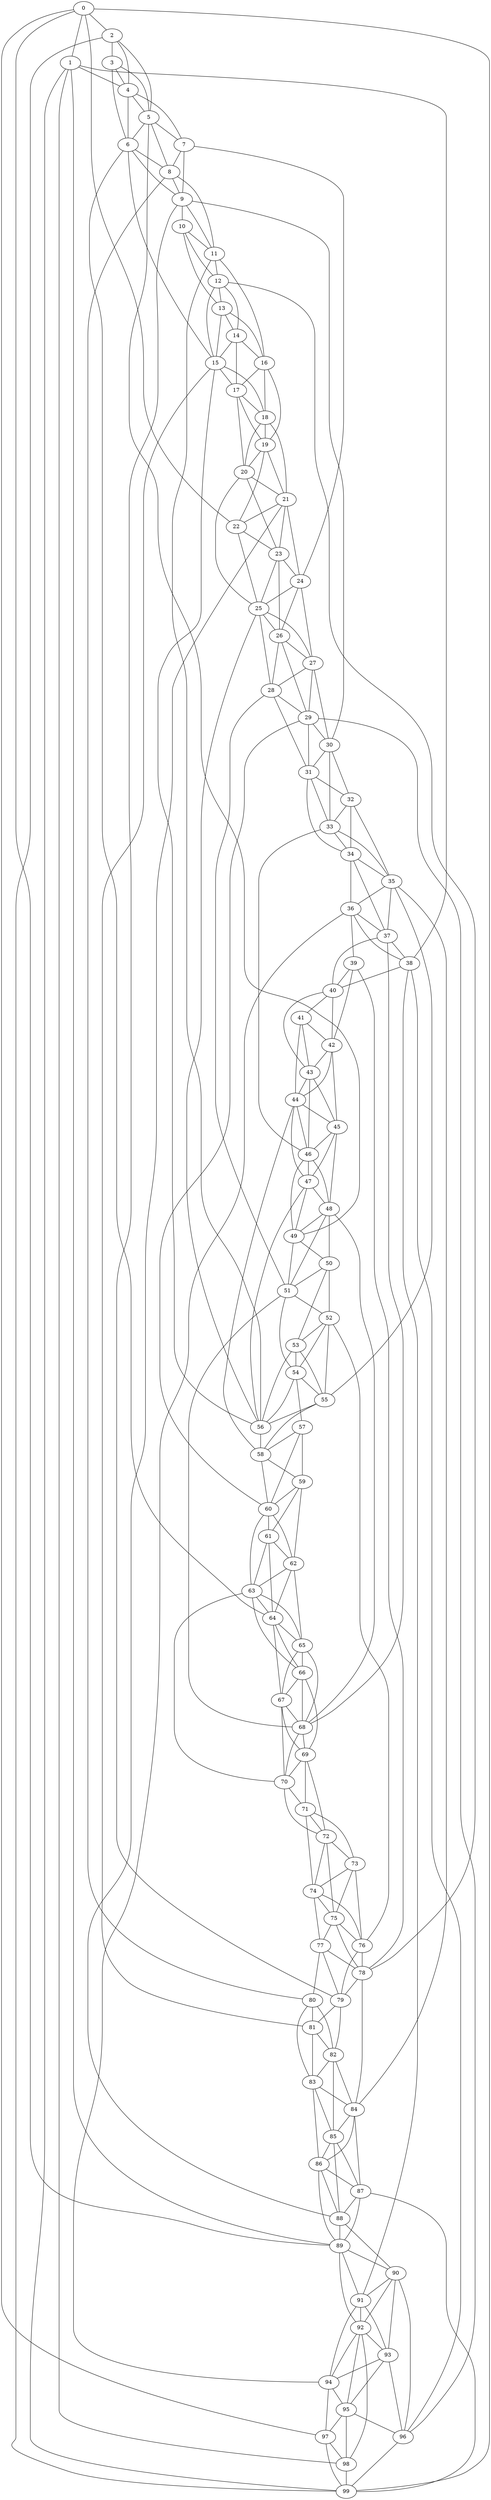 strict graph "watts_strogatz_graph(100,6,0.1)" {
0;
1;
2;
3;
4;
5;
6;
7;
8;
9;
10;
11;
12;
13;
14;
15;
16;
17;
18;
19;
20;
21;
22;
23;
24;
25;
26;
27;
28;
29;
30;
31;
32;
33;
34;
35;
36;
37;
38;
39;
40;
41;
42;
43;
44;
45;
46;
47;
48;
49;
50;
51;
52;
53;
54;
55;
56;
57;
58;
59;
60;
61;
62;
63;
64;
65;
66;
67;
68;
69;
70;
71;
72;
73;
74;
75;
76;
77;
78;
79;
80;
81;
82;
83;
84;
85;
86;
87;
88;
89;
90;
91;
92;
93;
94;
95;
96;
97;
98;
99;
0 -- 1  [is_available=True, prob="0.915904583529"];
0 -- 2  [is_available=True, prob="0.5903731216"];
0 -- 97  [is_available=True, prob="1.0"];
0 -- 99  [is_available=True, prob="0.624748505854"];
0 -- 22  [is_available=True, prob="0.439694337069"];
0 -- 89  [is_available=True, prob="0.218227280307"];
1 -- 99  [is_available=True, prob="0.45154325167"];
1 -- 4  [is_available=True, prob="0.012509882449"];
1 -- 38  [is_available=True, prob="0.572477831871"];
1 -- 98  [is_available=True, prob="0.104210112469"];
1 -- 89  [is_available=True, prob="0.237109049301"];
2 -- 3  [is_available=True, prob="1.0"];
2 -- 4  [is_available=True, prob="0.399661947052"];
2 -- 5  [is_available=True, prob="0.129350064082"];
2 -- 99  [is_available=True, prob="0.282347407685"];
3 -- 4  [is_available=True, prob="0.135328993853"];
3 -- 5  [is_available=True, prob="0.777451279098"];
3 -- 6  [is_available=True, prob="0.525352421815"];
4 -- 5  [is_available=True, prob="0.826548703589"];
4 -- 6  [is_available=True, prob="0.56181906002"];
4 -- 7  [is_available=True, prob="0.639371017004"];
5 -- 6  [is_available=True, prob="0.983920787178"];
5 -- 7  [is_available=True, prob="0.218139424017"];
5 -- 8  [is_available=True, prob="0.0800937294027"];
5 -- 49  [is_available=True, prob="0.235431581954"];
6 -- 64  [is_available=True, prob="0.904112215568"];
6 -- 8  [is_available=True, prob="0.81894427757"];
6 -- 9  [is_available=True, prob="1.0"];
6 -- 15  [is_available=True, prob="1.0"];
7 -- 8  [is_available=True, prob="0.826006169951"];
7 -- 9  [is_available=True, prob="0.380812541353"];
7 -- 24  [is_available=True, prob="0.225505363975"];
8 -- 9  [is_available=True, prob="1.0"];
8 -- 11  [is_available=True, prob="1.0"];
8 -- 80  [is_available=True, prob="0.406025706384"];
9 -- 10  [is_available=True, prob="0.860218651656"];
9 -- 11  [is_available=True, prob="0.218798646144"];
9 -- 79  [is_available=True, prob="1.0"];
9 -- 30  [is_available=True, prob="1.0"];
10 -- 11  [is_available=True, prob="0.860804250678"];
10 -- 12  [is_available=True, prob="0.973898953356"];
10 -- 13  [is_available=True, prob="0.696866496315"];
11 -- 12  [is_available=True, prob="0.89671922336"];
11 -- 16  [is_available=True, prob="0.700104094307"];
11 -- 56  [is_available=True, prob="0.582868212969"];
12 -- 13  [is_available=True, prob="0.35139539941"];
12 -- 14  [is_available=True, prob="0.940171234127"];
12 -- 15  [is_available=True, prob="1.0"];
12 -- 78  [is_available=True, prob="0.705779314318"];
13 -- 14  [is_available=True, prob="1.0"];
13 -- 15  [is_available=True, prob="0.882835292923"];
13 -- 16  [is_available=True, prob="0.0232778548099"];
14 -- 15  [is_available=True, prob="0.27162430516"];
14 -- 16  [is_available=True, prob="1.0"];
14 -- 17  [is_available=True, prob="1.0"];
15 -- 81  [is_available=True, prob="0.948100432313"];
15 -- 17  [is_available=True, prob="0.404047634986"];
15 -- 18  [is_available=True, prob="0.270098237037"];
15 -- 56  [is_available=True, prob="0.147037364017"];
16 -- 17  [is_available=True, prob="0.338777204639"];
16 -- 18  [is_available=True, prob="0.290536733336"];
16 -- 19  [is_available=True, prob="0.0191180560899"];
17 -- 18  [is_available=True, prob="0.0571294705313"];
17 -- 19  [is_available=True, prob="0.538275924889"];
17 -- 20  [is_available=True, prob="0.885877127048"];
18 -- 19  [is_available=True, prob="0.0245933581706"];
18 -- 20  [is_available=True, prob="1.0"];
18 -- 21  [is_available=True, prob="0.570984308437"];
19 -- 20  [is_available=True, prob="0.868253953977"];
19 -- 21  [is_available=True, prob="1.0"];
19 -- 22  [is_available=True, prob="0.487332057669"];
20 -- 21  [is_available=True, prob="0.832566320454"];
20 -- 23  [is_available=True, prob="0.39224122438"];
20 -- 25  [is_available=True, prob="0.379062306592"];
21 -- 88  [is_available=True, prob="0.722752547158"];
21 -- 22  [is_available=True, prob="0.0872190897194"];
21 -- 23  [is_available=True, prob="0.882625195521"];
21 -- 24  [is_available=True, prob="1.0"];
22 -- 23  [is_available=True, prob="1.0"];
22 -- 25  [is_available=True, prob="0.935356463822"];
23 -- 24  [is_available=True, prob="0.52007628248"];
23 -- 25  [is_available=True, prob="0.510228373409"];
23 -- 26  [is_available=True, prob="1.0"];
24 -- 25  [is_available=True, prob="0.37262259053"];
24 -- 26  [is_available=True, prob="0.98855140477"];
24 -- 27  [is_available=True, prob="0.134858593759"];
25 -- 56  [is_available=True, prob="1.0"];
25 -- 26  [is_available=True, prob="0.256343657329"];
25 -- 27  [is_available=True, prob="0.674991280041"];
25 -- 28  [is_available=True, prob="0.561041956353"];
26 -- 27  [is_available=True, prob="1.0"];
26 -- 28  [is_available=True, prob="0.953027189642"];
26 -- 29  [is_available=True, prob="1.0"];
27 -- 28  [is_available=True, prob="1.0"];
27 -- 29  [is_available=True, prob="0.0667933103048"];
27 -- 30  [is_available=True, prob="0.718736537254"];
28 -- 51  [is_available=True, prob="0.105119289542"];
28 -- 29  [is_available=True, prob="0.656595481816"];
28 -- 31  [is_available=True, prob="0.501314967281"];
29 -- 96  [is_available=True, prob="0.877257055017"];
29 -- 60  [is_available=True, prob="0.935749208247"];
29 -- 30  [is_available=True, prob="0.740299395966"];
29 -- 31  [is_available=True, prob="0.534674944361"];
30 -- 32  [is_available=True, prob="1.0"];
30 -- 33  [is_available=True, prob="0.60617834603"];
30 -- 31  [is_available=True, prob="1.0"];
31 -- 32  [is_available=True, prob="0.273583745723"];
31 -- 33  [is_available=True, prob="1.0"];
31 -- 34  [is_available=True, prob="0.631726488978"];
32 -- 33  [is_available=True, prob="1.0"];
32 -- 34  [is_available=True, prob="0.643418445898"];
32 -- 35  [is_available=True, prob="0.345778055951"];
33 -- 34  [is_available=True, prob="0.246808123481"];
33 -- 35  [is_available=True, prob="0.76237949904"];
33 -- 46  [is_available=True, prob="0.685754340143"];
34 -- 35  [is_available=True, prob="0.758165540434"];
34 -- 36  [is_available=True, prob="0.984491350665"];
34 -- 37  [is_available=True, prob="0.527730028924"];
35 -- 36  [is_available=True, prob="0.113922756513"];
35 -- 37  [is_available=True, prob="1.0"];
35 -- 84  [is_available=True, prob="0.918804704784"];
35 -- 55  [is_available=True, prob="0.300391870507"];
36 -- 37  [is_available=True, prob="0.254338974708"];
36 -- 38  [is_available=True, prob="0.457635742089"];
36 -- 39  [is_available=True, prob="1.0"];
36 -- 94  [is_available=True, prob="0.4280378164"];
37 -- 38  [is_available=True, prob="0.0644080049218"];
37 -- 40  [is_available=True, prob="0.588274444414"];
37 -- 68  [is_available=True, prob="0.264323672094"];
38 -- 96  [is_available=True, prob="0.085103789369"];
38 -- 40  [is_available=True, prob="0.0895265059254"];
38 -- 91  [is_available=True, prob="0.306779621961"];
39 -- 40  [is_available=True, prob="1.0"];
39 -- 42  [is_available=True, prob="0.421162177968"];
39 -- 78  [is_available=True, prob="0.948150127125"];
40 -- 41  [is_available=True, prob="0.438358080986"];
40 -- 42  [is_available=True, prob="1.0"];
40 -- 43  [is_available=True, prob="0.712778183513"];
41 -- 42  [is_available=True, prob="0.279252874095"];
41 -- 43  [is_available=True, prob="0.72947626556"];
41 -- 44  [is_available=True, prob="0.313175370787"];
42 -- 43  [is_available=True, prob="1.0"];
42 -- 44  [is_available=True, prob="1.0"];
42 -- 45  [is_available=True, prob="1.0"];
43 -- 44  [is_available=True, prob="0.0975622166958"];
43 -- 45  [is_available=True, prob="0.387320764968"];
43 -- 46  [is_available=True, prob="0.662049368682"];
44 -- 45  [is_available=True, prob="1.0"];
44 -- 46  [is_available=True, prob="1.0"];
44 -- 47  [is_available=True, prob="0.70953207333"];
44 -- 58  [is_available=True, prob="0.254838837107"];
45 -- 46  [is_available=True, prob="1.0"];
45 -- 47  [is_available=True, prob="1.0"];
45 -- 48  [is_available=True, prob="0.276795528574"];
46 -- 47  [is_available=True, prob="0.41637200355"];
46 -- 48  [is_available=True, prob="0.0431837628938"];
46 -- 49  [is_available=True, prob="0.601626182091"];
47 -- 48  [is_available=True, prob="0.766933817386"];
47 -- 49  [is_available=True, prob="0.886924898988"];
47 -- 56  [is_available=True, prob="0.4096444958"];
48 -- 68  [is_available=True, prob="0.16731049973"];
48 -- 49  [is_available=True, prob="0.319065952511"];
48 -- 50  [is_available=True, prob="0.200797830075"];
48 -- 51  [is_available=True, prob="0.465748600897"];
49 -- 50  [is_available=True, prob="1.0"];
49 -- 51  [is_available=True, prob="0.786936222036"];
50 -- 51  [is_available=True, prob="0.682249994899"];
50 -- 52  [is_available=True, prob="1.0"];
50 -- 53  [is_available=True, prob="0.149091506914"];
51 -- 68  [is_available=True, prob="0.229605124326"];
51 -- 52  [is_available=True, prob="0.216740161628"];
51 -- 54  [is_available=True, prob="0.647967553532"];
52 -- 76  [is_available=True, prob="0.969572399415"];
52 -- 53  [is_available=True, prob="0.692571183693"];
52 -- 54  [is_available=True, prob="1.0"];
52 -- 55  [is_available=True, prob="0.155708168948"];
53 -- 54  [is_available=True, prob="0.556792774853"];
53 -- 55  [is_available=True, prob="0.654326407536"];
53 -- 56  [is_available=True, prob="1.0"];
54 -- 55  [is_available=True, prob="0.710369825355"];
54 -- 56  [is_available=True, prob="0.7000473122"];
54 -- 57  [is_available=True, prob="0.0251340804765"];
55 -- 56  [is_available=True, prob="0.85431779521"];
55 -- 58  [is_available=True, prob="0.755787895058"];
56 -- 58  [is_available=True, prob="0.0499814140994"];
57 -- 58  [is_available=True, prob="0.381055077658"];
57 -- 59  [is_available=True, prob="0.0375102677922"];
57 -- 60  [is_available=True, prob="1.0"];
58 -- 59  [is_available=True, prob="1.0"];
58 -- 60  [is_available=True, prob="0.752622158002"];
59 -- 60  [is_available=True, prob="0.894200869036"];
59 -- 61  [is_available=True, prob="0.467941347939"];
59 -- 62  [is_available=True, prob="0.0593882839527"];
60 -- 61  [is_available=True, prob="0.11177119041"];
60 -- 62  [is_available=True, prob="0.0813944767424"];
60 -- 63  [is_available=True, prob="0.133496924037"];
61 -- 64  [is_available=True, prob="0.444136680939"];
61 -- 62  [is_available=True, prob="0.856630839571"];
61 -- 63  [is_available=True, prob="0.762821402636"];
62 -- 64  [is_available=True, prob="0.920057808237"];
62 -- 65  [is_available=True, prob="1.0"];
62 -- 63  [is_available=True, prob="1.0"];
63 -- 64  [is_available=True, prob="1.0"];
63 -- 65  [is_available=True, prob="0.866471427005"];
63 -- 66  [is_available=True, prob="1.0"];
63 -- 70  [is_available=True, prob="0.694410577404"];
64 -- 65  [is_available=True, prob="0.0933673013472"];
64 -- 66  [is_available=True, prob="0.503206119561"];
64 -- 67  [is_available=True, prob="1.0"];
65 -- 66  [is_available=True, prob="0.411734707446"];
65 -- 67  [is_available=True, prob="0.854254503564"];
65 -- 68  [is_available=True, prob="1.0"];
66 -- 67  [is_available=True, prob="0.62465768757"];
66 -- 68  [is_available=True, prob="0.0755215698869"];
66 -- 69  [is_available=True, prob="0.147752464526"];
67 -- 68  [is_available=True, prob="0.127225660982"];
67 -- 69  [is_available=True, prob="0.167611487189"];
67 -- 70  [is_available=True, prob="0.767027122568"];
68 -- 69  [is_available=True, prob="0.461067980045"];
68 -- 70  [is_available=True, prob="0.207452443468"];
69 -- 70  [is_available=True, prob="1.0"];
69 -- 71  [is_available=True, prob="1.0"];
69 -- 72  [is_available=True, prob="0.37436894132"];
70 -- 71  [is_available=True, prob="0.195817119917"];
70 -- 72  [is_available=True, prob="0.185657573337"];
71 -- 72  [is_available=True, prob="0.627073864139"];
71 -- 73  [is_available=True, prob="1.0"];
71 -- 74  [is_available=True, prob="0.487046240948"];
72 -- 73  [is_available=True, prob="0.0993345404313"];
72 -- 74  [is_available=True, prob="0.108857358525"];
72 -- 75  [is_available=True, prob="1.0"];
73 -- 74  [is_available=True, prob="0.821027315857"];
73 -- 75  [is_available=True, prob="1.0"];
73 -- 76  [is_available=True, prob="1.0"];
74 -- 75  [is_available=True, prob="0.00476134786337"];
74 -- 76  [is_available=True, prob="0.966526740019"];
74 -- 77  [is_available=True, prob="0.09427207056"];
75 -- 76  [is_available=True, prob="0.306186891614"];
75 -- 77  [is_available=True, prob="0.823791565985"];
75 -- 78  [is_available=True, prob="0.103444254443"];
76 -- 78  [is_available=True, prob="0.502532523737"];
76 -- 79  [is_available=True, prob="0.394654221895"];
77 -- 78  [is_available=True, prob="1.0"];
77 -- 79  [is_available=True, prob="0.598461695505"];
77 -- 80  [is_available=True, prob="0.86458240687"];
78 -- 79  [is_available=True, prob="0.702970197985"];
78 -- 84  [is_available=True, prob="0.53676586923"];
79 -- 81  [is_available=True, prob="0.173248624252"];
79 -- 82  [is_available=True, prob="0.916539433348"];
80 -- 81  [is_available=True, prob="0.915761986057"];
80 -- 82  [is_available=True, prob="0.266127929464"];
80 -- 83  [is_available=True, prob="0.825159290696"];
81 -- 82  [is_available=True, prob="0.442246324809"];
81 -- 83  [is_available=True, prob="1.0"];
82 -- 83  [is_available=True, prob="0.906075863094"];
82 -- 84  [is_available=True, prob="1.0"];
82 -- 85  [is_available=True, prob="1.0"];
83 -- 84  [is_available=True, prob="0.0313765145308"];
83 -- 85  [is_available=True, prob="1.0"];
83 -- 86  [is_available=True, prob="0.484631891271"];
84 -- 85  [is_available=True, prob="1.0"];
84 -- 86  [is_available=True, prob="1.0"];
84 -- 87  [is_available=True, prob="1.0"];
85 -- 86  [is_available=True, prob="0.75960184017"];
85 -- 87  [is_available=True, prob="1.0"];
85 -- 88  [is_available=True, prob="0.899681053845"];
86 -- 87  [is_available=True, prob="1.0"];
86 -- 88  [is_available=True, prob="0.903766812883"];
86 -- 89  [is_available=True, prob="1.0"];
87 -- 99  [is_available=True, prob="0.435204510317"];
87 -- 88  [is_available=True, prob="0.935666234609"];
87 -- 89  [is_available=True, prob="0.515846088465"];
88 -- 89  [is_available=True, prob="0.654732800068"];
88 -- 90  [is_available=True, prob="0.444609357349"];
89 -- 90  [is_available=True, prob="1.0"];
89 -- 91  [is_available=True, prob="1.0"];
89 -- 92  [is_available=True, prob="0.595606998603"];
90 -- 96  [is_available=True, prob="0.762432825176"];
90 -- 91  [is_available=True, prob="0.364019546003"];
90 -- 92  [is_available=True, prob="0.33592850176"];
90 -- 93  [is_available=True, prob="1.0"];
91 -- 92  [is_available=True, prob="0.119381094307"];
91 -- 93  [is_available=True, prob="0.894755258886"];
91 -- 94  [is_available=True, prob="0.366167686507"];
92 -- 98  [is_available=True, prob="0.10041751629"];
92 -- 93  [is_available=True, prob="0.410932686556"];
92 -- 94  [is_available=True, prob="0.300674956496"];
92 -- 95  [is_available=True, prob="1.0"];
93 -- 96  [is_available=True, prob="1.0"];
93 -- 94  [is_available=True, prob="1.0"];
93 -- 95  [is_available=True, prob="1.0"];
94 -- 97  [is_available=True, prob="0.81732616685"];
94 -- 95  [is_available=True, prob="0.250511194537"];
95 -- 96  [is_available=True, prob="0.776049840634"];
95 -- 97  [is_available=True, prob="0.755822145896"];
95 -- 98  [is_available=True, prob="0.272224001965"];
96 -- 99  [is_available=True, prob="0.0518119087415"];
97 -- 98  [is_available=True, prob="1.0"];
97 -- 99  [is_available=True, prob="0.800853163598"];
98 -- 99  [is_available=True, prob="0.683003515167"];
}
